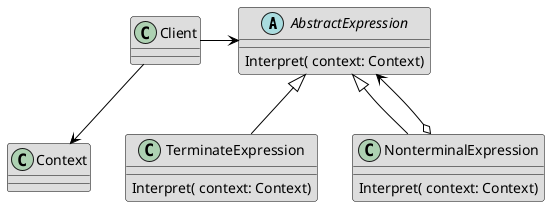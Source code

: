 @startuml Interpreter structure

skinparam class {
BackgroundColor #DDDDDD
BorderColor black
ArrowColor black
}


abstract AbstractExpression {
    Interpret( context: Context)
}

class TerminateExpression{
    Interpret( context: Context)

}

class NonterminalExpression{
    Interpret( context: Context)
}

Client -->Context
Client -right-> AbstractExpression
AbstractExpression <|-- TerminateExpression
AbstractExpression <|-- NonterminalExpression
NonterminalExpression o-->AbstractExpression





@enduml